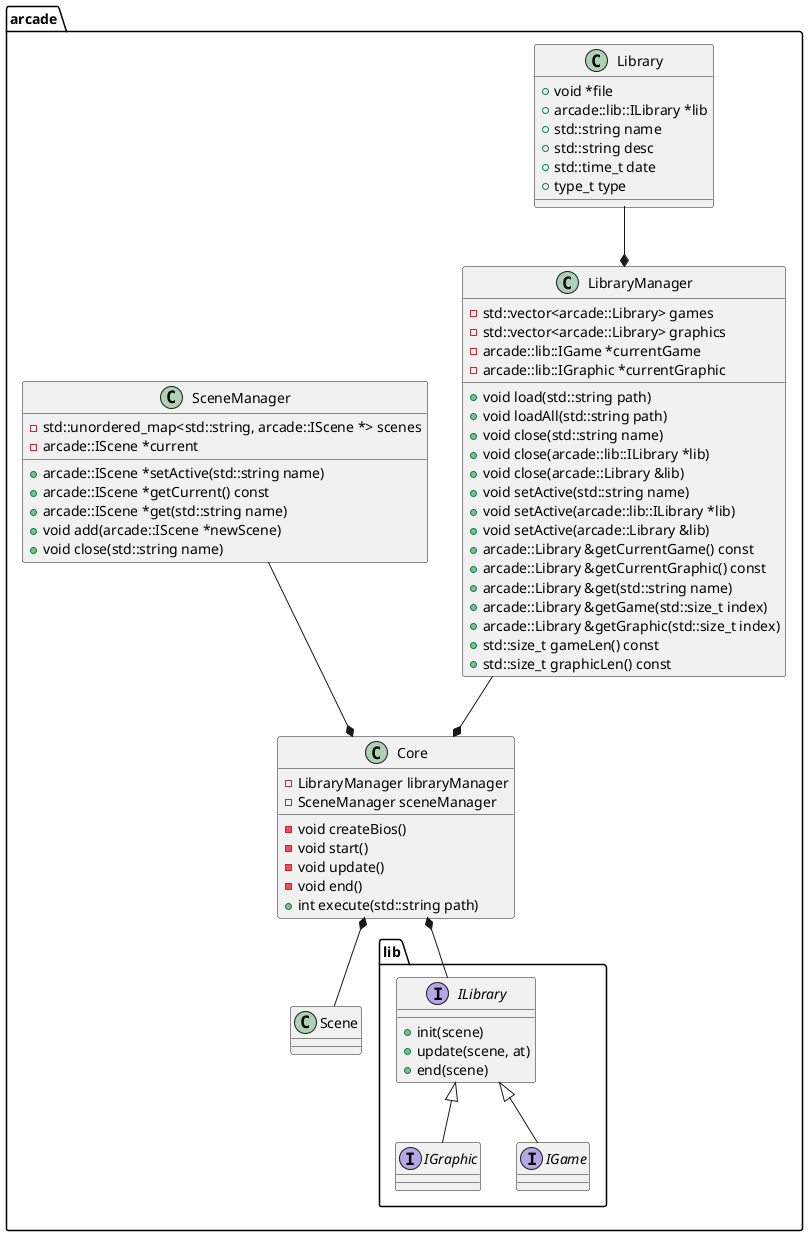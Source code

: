 @startuml arcade

set namespaceSeparator ::

namespace arcade {

    class Library {
        + void *file
        + arcade::lib::ILibrary *lib
        + std::string name
        + std::string desc
        + std::time_t date
        + type_t type
    }

    class LibraryManager {
        - std::vector<arcade::Library> games
        - std::vector<arcade::Library> graphics
        - arcade::lib::IGame *currentGame
        - arcade::lib::IGraphic *currentGraphic
        + void load(std::string path)
        + void loadAll(std::string path)
        + void close(std::string name)
        + void close(arcade::lib::ILibrary *lib)
        + void close(arcade::Library &lib)
        + void setActive(std::string name)
        + void setActive(arcade::lib::ILibrary *lib)
        + void setActive(arcade::Library &lib)
        + arcade::Library &getCurrentGame() const
        + arcade::Library &getCurrentGraphic() const
        + arcade::Library &get(std::string name)
        + arcade::Library &getGame(std::size_t index)
        + arcade::Library &getGraphic(std::size_t index)
        + std::size_t gameLen() const
        + std::size_t graphicLen() const
    }

    class SceneManager {
        - std::unordered_map<std::string, arcade::IScene *> scenes
        - arcade::IScene *current
        + arcade::IScene *setActive(std::string name)
        + arcade::IScene *getCurrent() const
        + arcade::IScene *get(std::string name)
        + void add(arcade::IScene *newScene)
        + void close(std::string name)
    }

    class Core {
        - LibraryManager libraryManager
        - SceneManager sceneManager
        - void createBios()
        - void start()
        - void update()
        - void end()
        + int execute(std::string path)
    }

    Library --* LibraryManager
    LibraryManager --* Core
    SceneManager --* Core

    namespace lib {

        interface ILibrary {
            + init(scene)
            + update(scene, at)
            + end(scene)
        }

        interface IGraphic {
        }

        interface IGame {
        }

    }

    class Scene

    arcade::lib::ILibrary -up-* arcade::Core
    arcade::lib::IGraphic -up-|> arcade::lib::ILibrary
    arcade::lib::IGame -up-|> arcade::lib::ILibrary
    arcade::Scene -up-* arcade::Core

}

@enduml